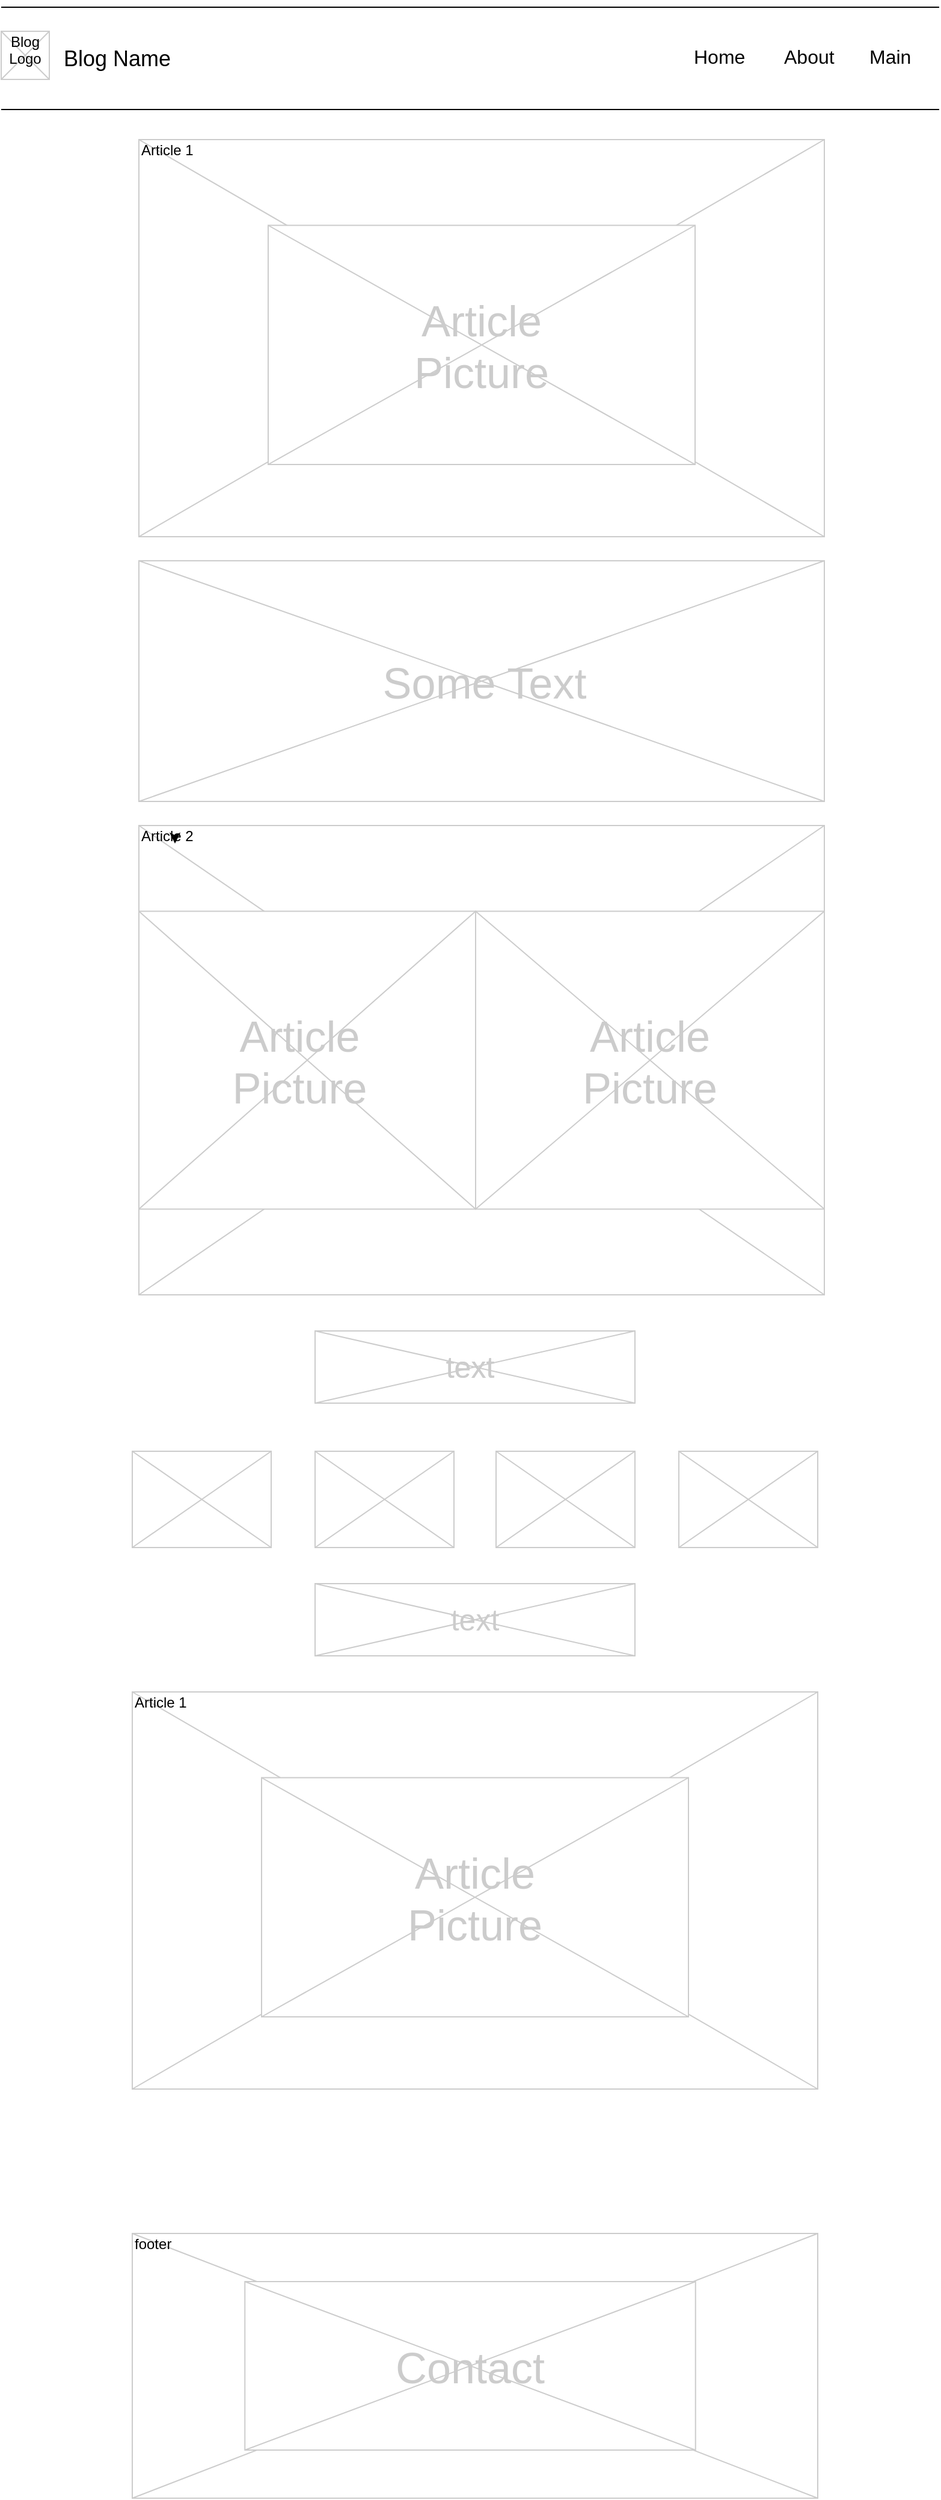 <mxfile version="21.7.5" type="github">
  <diagram name="Page-1" id="f1b7ffb7-ca1e-a977-7cf5-a751b3c06c05">
    <mxGraphModel dx="1518" dy="895" grid="1" gridSize="10" guides="1" tooltips="1" connect="1" arrows="1" fold="1" page="1" pageScale="1" pageWidth="827" pageHeight="1600" background="#ffffff" math="0" shadow="0">
      <root>
        <mxCell id="0" />
        <mxCell id="1" parent="0" />
        <mxCell id="13" value="" style="verticalLabelPosition=bottom;verticalAlign=top;strokeWidth=1;shape=mxgraph.mockup.graphics.iconGrid;strokeColor=#CCCCCC;gridSize=1,1;" parent="1" vertex="1">
          <mxGeometry x="134.5" y="120" width="570" height="330" as="geometry" />
        </mxCell>
        <mxCell id="2" value="Blog Name" style="text;spacingTop=-5;fontSize=18;fontStyle=0" parent="1" vertex="1">
          <mxGeometry x="70" y="40" width="230" height="20" as="geometry" />
        </mxCell>
        <mxCell id="3" value="" style="line;strokeWidth=1" parent="1" vertex="1">
          <mxGeometry x="20" y="5" width="780" height="10" as="geometry" />
        </mxCell>
        <mxCell id="4" value="" style="line;strokeWidth=1" parent="1" vertex="1">
          <mxGeometry x="20" y="90" width="780" height="10" as="geometry" />
        </mxCell>
        <mxCell id="5" value="Home" style="text;spacingTop=-5;fontSize=16;" parent="1" vertex="1">
          <mxGeometry x="594" y="40" width="36.25" height="20" as="geometry" />
        </mxCell>
        <mxCell id="6" value="About" style="text;spacingTop=-5;fontSize=16;" parent="1" vertex="1">
          <mxGeometry x="669.0" y="40.0" width="30" height="20" as="geometry" />
        </mxCell>
        <mxCell id="8" value="Article 1" style="text;spacingTop=-5;" parent="1" vertex="1">
          <mxGeometry x="134.5" y="120" width="30" height="20" as="geometry" />
        </mxCell>
        <mxCell id="20" value="" style="verticalLabelPosition=bottom;verticalAlign=top;strokeWidth=1;shape=mxgraph.mockup.graphics.iconGrid;strokeColor=#CCCCCC;gridSize=1,1;" parent="1" vertex="1">
          <mxGeometry x="20" y="30" width="40" height="40" as="geometry" />
        </mxCell>
        <mxCell id="21" value="Blog &#xa;Logo" style="text;spacingTop=-5;align=center" parent="1" vertex="1">
          <mxGeometry x="20" y="30" width="40" height="40" as="geometry" />
        </mxCell>
        <mxCell id="MFAVZBfr_c1cwXmYvkoI-70" value="" style="verticalLabelPosition=bottom;verticalAlign=top;strokeWidth=1;shape=mxgraph.mockup.graphics.iconGrid;strokeColor=#CCCCCC;gridSize=1,1;" vertex="1" parent="1">
          <mxGeometry x="242" y="191.25" width="355" height="198.75" as="geometry" />
        </mxCell>
        <mxCell id="26" value="Article&#xa;Picture" style="text;spacingTop=-5;align=center;verticalAlign=middle;fontSize=36;fontColor=#CCCCCC" parent="1" vertex="1">
          <mxGeometry x="239.5" y="203.13" width="360" height="175" as="geometry" />
        </mxCell>
        <mxCell id="MFAVZBfr_c1cwXmYvkoI-71" value="" style="verticalLabelPosition=bottom;verticalAlign=top;strokeWidth=1;shape=mxgraph.mockup.graphics.iconGrid;strokeColor=#CCCCCC;gridSize=1,1;" vertex="1" parent="1">
          <mxGeometry x="134.5" y="470" width="570" height="200" as="geometry" />
        </mxCell>
        <mxCell id="MFAVZBfr_c1cwXmYvkoI-76" value="Some Text" style="text;spacingTop=-5;align=center;verticalAlign=middle;fontSize=36;fontColor=#CCCCCC" vertex="1" parent="1">
          <mxGeometry x="242" y="470" width="360" height="200" as="geometry" />
        </mxCell>
        <mxCell id="MFAVZBfr_c1cwXmYvkoI-77" value="" style="verticalLabelPosition=bottom;verticalAlign=top;strokeWidth=1;shape=mxgraph.mockup.graphics.iconGrid;strokeColor=#CCCCCC;gridSize=1,1;" vertex="1" parent="1">
          <mxGeometry x="134.5" y="690" width="570" height="390" as="geometry" />
        </mxCell>
        <mxCell id="MFAVZBfr_c1cwXmYvkoI-78" value="Article 2" style="text;spacingTop=-5;" vertex="1" parent="1">
          <mxGeometry x="134.5" y="690" width="30" height="20" as="geometry" />
        </mxCell>
        <mxCell id="MFAVZBfr_c1cwXmYvkoI-79" value="" style="verticalLabelPosition=bottom;verticalAlign=top;strokeWidth=1;shape=mxgraph.mockup.graphics.iconGrid;strokeColor=#CCCCCC;gridSize=1,1;" vertex="1" parent="1">
          <mxGeometry x="134.5" y="761.25" width="280" height="247.5" as="geometry" />
        </mxCell>
        <mxCell id="MFAVZBfr_c1cwXmYvkoI-80" value="Article&#xa;Picture" style="text;spacingTop=-5;align=center;verticalAlign=middle;fontSize=36;fontColor=#CCCCCC" vertex="1" parent="1">
          <mxGeometry x="122" y="785" width="292.5" height="200" as="geometry" />
        </mxCell>
        <mxCell id="MFAVZBfr_c1cwXmYvkoI-81" value="" style="verticalLabelPosition=bottom;verticalAlign=top;strokeWidth=1;shape=mxgraph.mockup.graphics.iconGrid;strokeColor=#CCCCCC;gridSize=1,1;" vertex="1" parent="1">
          <mxGeometry x="414.5" y="761.25" width="290" height="247.5" as="geometry" />
        </mxCell>
        <mxCell id="MFAVZBfr_c1cwXmYvkoI-82" value="Article&#xa;Picture" style="text;spacingTop=-5;align=center;verticalAlign=middle;fontSize=36;fontColor=#CCCCCC" vertex="1" parent="1">
          <mxGeometry x="414.5" y="785" width="290" height="200" as="geometry" />
        </mxCell>
        <mxCell id="MFAVZBfr_c1cwXmYvkoI-85" style="edgeStyle=orthogonalEdgeStyle;rounded=0;orthogonalLoop=1;jettySize=auto;html=1;exitX=1;exitY=0.5;exitDx=0;exitDy=0;entryX=1;entryY=0.75;entryDx=0;entryDy=0;" edge="1" parent="1" source="MFAVZBfr_c1cwXmYvkoI-78" target="MFAVZBfr_c1cwXmYvkoI-78">
          <mxGeometry relative="1" as="geometry" />
        </mxCell>
        <mxCell id="MFAVZBfr_c1cwXmYvkoI-87" value="" style="verticalLabelPosition=bottom;verticalAlign=top;strokeWidth=1;shape=mxgraph.mockup.graphics.iconGrid;strokeColor=#CCCCCC;gridSize=1,1;" vertex="1" parent="1">
          <mxGeometry x="281" y="1110" width="266" height="60" as="geometry" />
        </mxCell>
        <mxCell id="MFAVZBfr_c1cwXmYvkoI-88" value="text" style="text;spacingTop=-5;align=center;verticalAlign=middle;fontSize=25;fontColor=#CCCCCC" vertex="1" parent="1">
          <mxGeometry x="300" y="1128.5" width="220" height="23" as="geometry" />
        </mxCell>
        <mxCell id="MFAVZBfr_c1cwXmYvkoI-89" value="" style="verticalLabelPosition=bottom;verticalAlign=top;strokeWidth=1;shape=mxgraph.mockup.graphics.iconGrid;strokeColor=#CCCCCC;gridSize=1,1;" vertex="1" parent="1">
          <mxGeometry x="129" y="1210" width="115.5" height="80" as="geometry" />
        </mxCell>
        <mxCell id="MFAVZBfr_c1cwXmYvkoI-90" value="" style="verticalLabelPosition=bottom;verticalAlign=top;strokeWidth=1;shape=mxgraph.mockup.graphics.iconGrid;strokeColor=#CCCCCC;gridSize=1,1;" vertex="1" parent="1">
          <mxGeometry x="281" y="1210" width="115.5" height="80" as="geometry" />
        </mxCell>
        <mxCell id="MFAVZBfr_c1cwXmYvkoI-91" value="" style="verticalLabelPosition=bottom;verticalAlign=top;strokeWidth=1;shape=mxgraph.mockup.graphics.iconGrid;strokeColor=#CCCCCC;gridSize=1,1;" vertex="1" parent="1">
          <mxGeometry x="431.5" y="1210" width="115.5" height="80" as="geometry" />
        </mxCell>
        <mxCell id="MFAVZBfr_c1cwXmYvkoI-92" value="" style="verticalLabelPosition=bottom;verticalAlign=top;strokeWidth=1;shape=mxgraph.mockup.graphics.iconGrid;strokeColor=#CCCCCC;gridSize=1,1;" vertex="1" parent="1">
          <mxGeometry x="583.5" y="1210" width="115.5" height="80" as="geometry" />
        </mxCell>
        <mxCell id="MFAVZBfr_c1cwXmYvkoI-95" value="text" style="text;spacingTop=-5;align=center;verticalAlign=middle;fontSize=25;fontColor=#CCCCCC" vertex="1" parent="1">
          <mxGeometry x="300" y="1128.5" width="220" height="23" as="geometry" />
        </mxCell>
        <mxCell id="MFAVZBfr_c1cwXmYvkoI-98" value="" style="verticalLabelPosition=bottom;verticalAlign=top;strokeWidth=1;shape=mxgraph.mockup.graphics.iconGrid;strokeColor=#CCCCCC;gridSize=1,1;" vertex="1" parent="1">
          <mxGeometry x="281" y="1320" width="266" height="60" as="geometry" />
        </mxCell>
        <mxCell id="MFAVZBfr_c1cwXmYvkoI-96" value="text" style="text;spacingTop=-5;align=center;verticalAlign=middle;fontSize=25;fontColor=#CCCCCC" vertex="1" parent="1">
          <mxGeometry x="304" y="1338.5" width="220" height="23" as="geometry" />
        </mxCell>
        <mxCell id="MFAVZBfr_c1cwXmYvkoI-99" value="" style="verticalLabelPosition=bottom;verticalAlign=top;strokeWidth=1;shape=mxgraph.mockup.graphics.iconGrid;strokeColor=#CCCCCC;gridSize=1,1;" vertex="1" parent="1">
          <mxGeometry x="129" y="1410" width="570" height="330" as="geometry" />
        </mxCell>
        <mxCell id="MFAVZBfr_c1cwXmYvkoI-100" value="Article 1" style="text;spacingTop=-5;" vertex="1" parent="1">
          <mxGeometry x="129" y="1410" width="30" height="20" as="geometry" />
        </mxCell>
        <mxCell id="MFAVZBfr_c1cwXmYvkoI-107" value="" style="verticalLabelPosition=bottom;verticalAlign=top;strokeWidth=1;shape=mxgraph.mockup.graphics.iconGrid;strokeColor=#CCCCCC;gridSize=1,1;" vertex="1" parent="1">
          <mxGeometry x="129" y="1860" width="570" height="220" as="geometry" />
        </mxCell>
        <mxCell id="MFAVZBfr_c1cwXmYvkoI-108" value="footer&#xa;" style="text;spacingTop=-5;" vertex="1" parent="1">
          <mxGeometry x="129" y="1860" width="30" height="20" as="geometry" />
        </mxCell>
        <mxCell id="MFAVZBfr_c1cwXmYvkoI-111" value="" style="group" vertex="1" connectable="0" parent="1">
          <mxGeometry x="234" y="1481.25" width="360" height="198.75" as="geometry" />
        </mxCell>
        <mxCell id="MFAVZBfr_c1cwXmYvkoI-101" value="" style="verticalLabelPosition=bottom;verticalAlign=top;strokeWidth=1;shape=mxgraph.mockup.graphics.iconGrid;strokeColor=#CCCCCC;gridSize=1,1;" vertex="1" parent="MFAVZBfr_c1cwXmYvkoI-111">
          <mxGeometry x="2.5" width="355" height="198.75" as="geometry" />
        </mxCell>
        <mxCell id="MFAVZBfr_c1cwXmYvkoI-102" value="Article&#xa;Picture" style="text;spacingTop=-5;align=center;verticalAlign=middle;fontSize=36;fontColor=#CCCCCC" vertex="1" parent="MFAVZBfr_c1cwXmYvkoI-111">
          <mxGeometry y="11.87" width="360" height="175" as="geometry" />
        </mxCell>
        <mxCell id="MFAVZBfr_c1cwXmYvkoI-112" value="" style="group" vertex="1" connectable="0" parent="1">
          <mxGeometry x="220" y="1900" width="380" height="140" as="geometry" />
        </mxCell>
        <mxCell id="MFAVZBfr_c1cwXmYvkoI-113" value="" style="verticalLabelPosition=bottom;verticalAlign=top;strokeWidth=1;shape=mxgraph.mockup.graphics.iconGrid;strokeColor=#CCCCCC;gridSize=1,1;" vertex="1" parent="MFAVZBfr_c1cwXmYvkoI-112">
          <mxGeometry x="2.639" width="374.722" height="140" as="geometry" />
        </mxCell>
        <mxCell id="MFAVZBfr_c1cwXmYvkoI-114" value="Contact" style="text;spacingTop=-5;align=center;verticalAlign=middle;fontSize=36;fontColor=#CCCCCC" vertex="1" parent="MFAVZBfr_c1cwXmYvkoI-112">
          <mxGeometry y="8.361" width="380.0" height="123.27" as="geometry" />
        </mxCell>
        <mxCell id="MFAVZBfr_c1cwXmYvkoI-116" value="Main" style="text;spacingTop=-5;fontSize=16;" vertex="1" parent="1">
          <mxGeometry x="740" y="40" width="36.25" height="20" as="geometry" />
        </mxCell>
      </root>
    </mxGraphModel>
  </diagram>
</mxfile>
